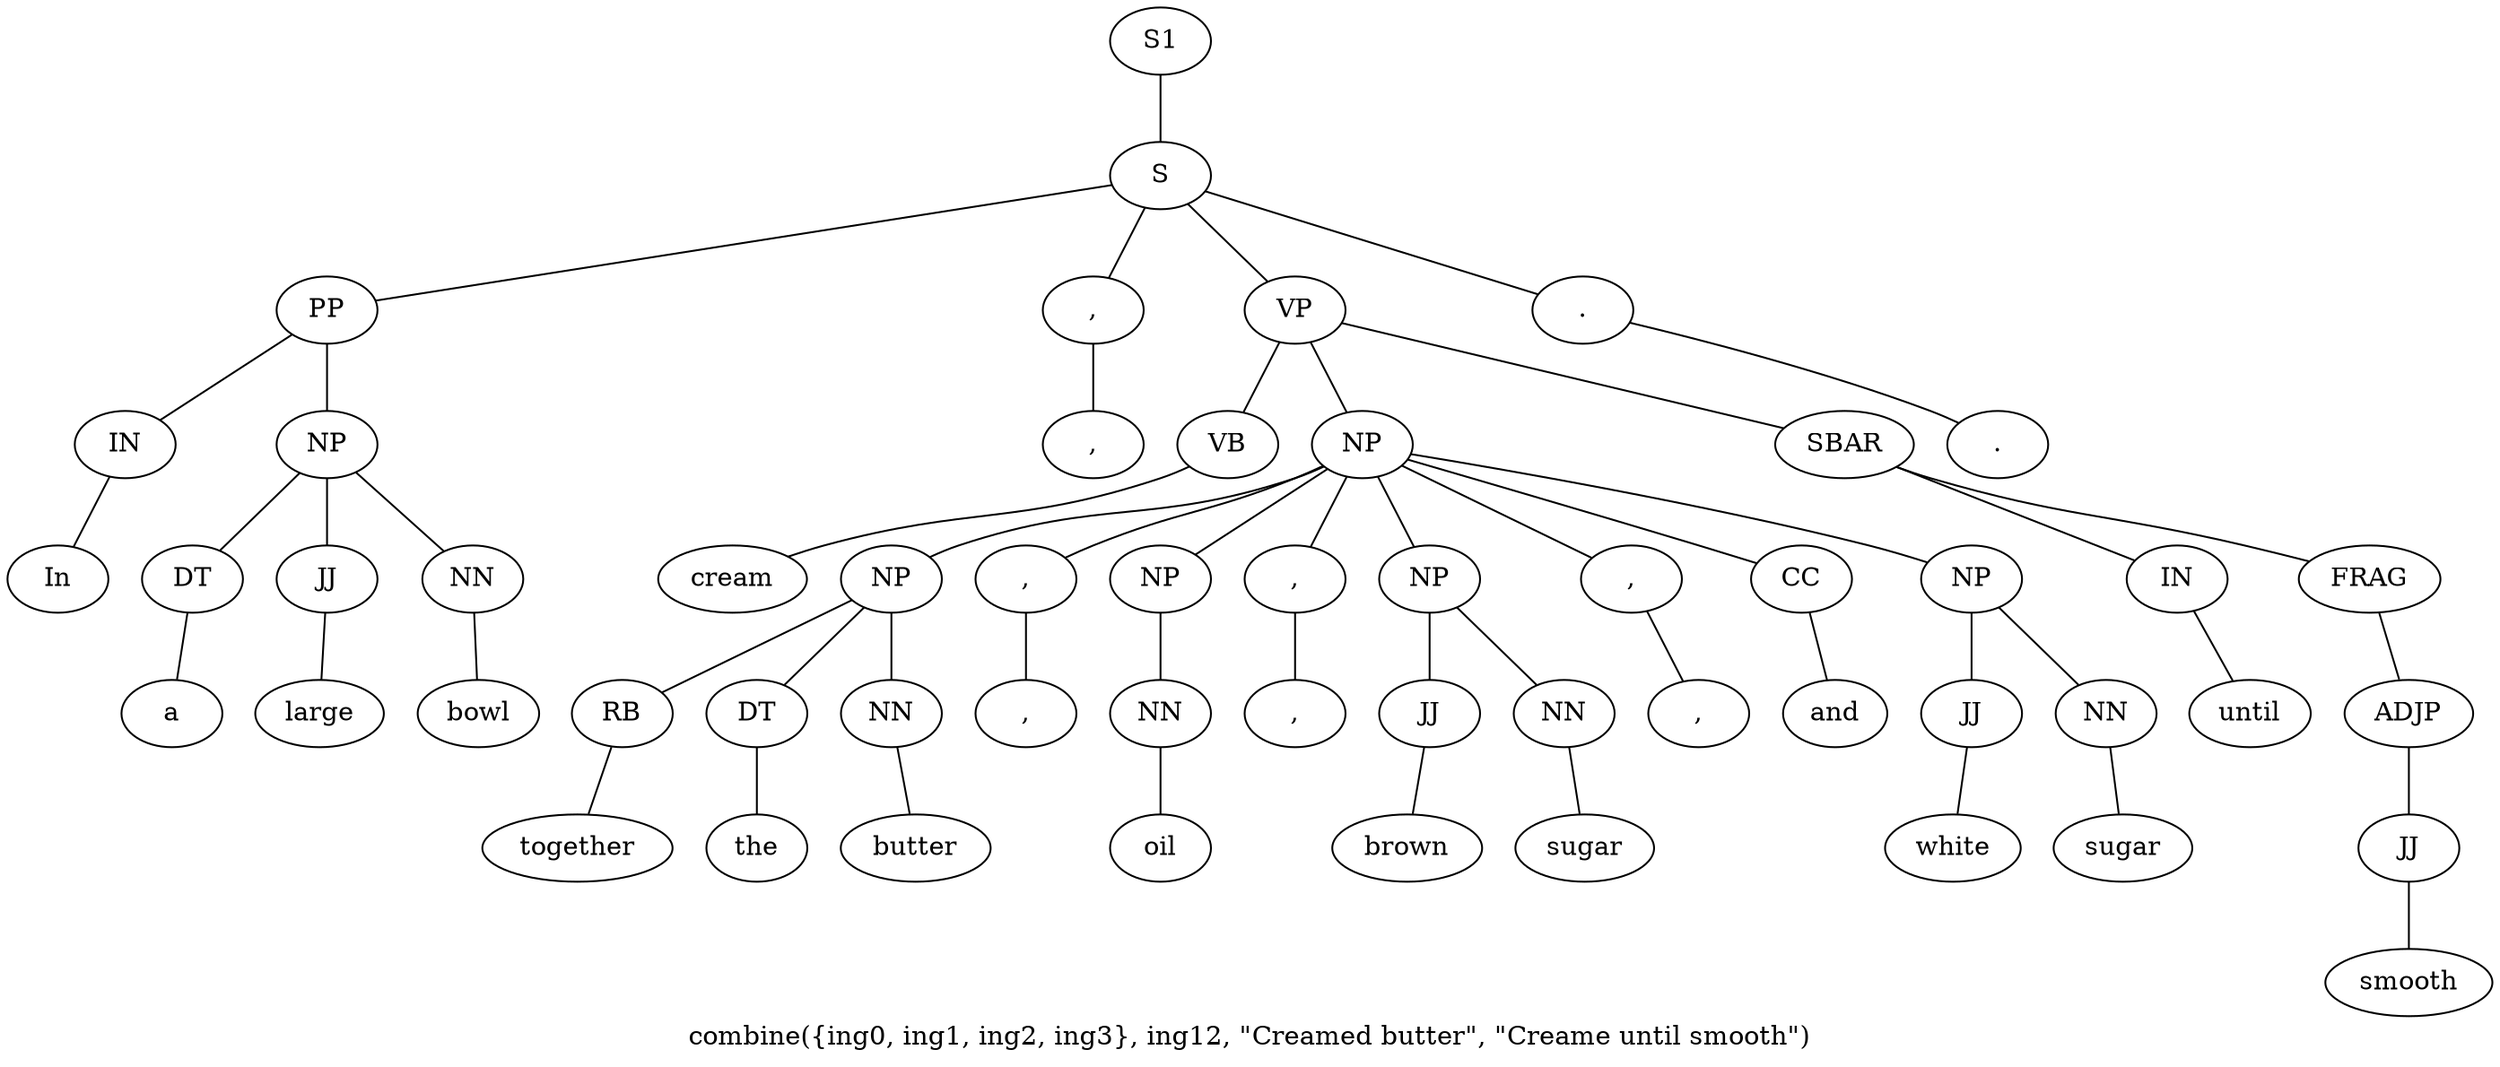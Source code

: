 graph SyntaxGraph {
	label = "combine({ing0, ing1, ing2, ing3}, ing12, \"Creamed butter\", \"Creame until smooth\")";
	Node0 [label="S1"];
	Node1 [label="S"];
	Node2 [label="PP"];
	Node3 [label="IN"];
	Node4 [label="In"];
	Node5 [label="NP"];
	Node6 [label="DT"];
	Node7 [label="a"];
	Node8 [label="JJ"];
	Node9 [label="large"];
	Node10 [label="NN"];
	Node11 [label="bowl"];
	Node12 [label=","];
	Node13 [label=","];
	Node14 [label="VP"];
	Node15 [label="VB"];
	Node16 [label="cream"];
	Node17 [label="NP"];
	Node18 [label="NP"];
	Node19 [label="RB"];
	Node20 [label="together"];
	Node21 [label="DT"];
	Node22 [label="the"];
	Node23 [label="NN"];
	Node24 [label="butter"];
	Node25 [label=","];
	Node26 [label=","];
	Node27 [label="NP"];
	Node28 [label="NN"];
	Node29 [label="oil"];
	Node30 [label=","];
	Node31 [label=","];
	Node32 [label="NP"];
	Node33 [label="JJ"];
	Node34 [label="brown"];
	Node35 [label="NN"];
	Node36 [label="sugar"];
	Node37 [label=","];
	Node38 [label=","];
	Node39 [label="CC"];
	Node40 [label="and"];
	Node41 [label="NP"];
	Node42 [label="JJ"];
	Node43 [label="white"];
	Node44 [label="NN"];
	Node45 [label="sugar"];
	Node46 [label="SBAR"];
	Node47 [label="IN"];
	Node48 [label="until"];
	Node49 [label="FRAG"];
	Node50 [label="ADJP"];
	Node51 [label="JJ"];
	Node52 [label="smooth"];
	Node53 [label="."];
	Node54 [label="."];

	Node0 -- Node1;
	Node1 -- Node2;
	Node1 -- Node12;
	Node1 -- Node14;
	Node1 -- Node53;
	Node2 -- Node3;
	Node2 -- Node5;
	Node3 -- Node4;
	Node5 -- Node6;
	Node5 -- Node8;
	Node5 -- Node10;
	Node6 -- Node7;
	Node8 -- Node9;
	Node10 -- Node11;
	Node12 -- Node13;
	Node14 -- Node15;
	Node14 -- Node17;
	Node14 -- Node46;
	Node15 -- Node16;
	Node17 -- Node18;
	Node17 -- Node25;
	Node17 -- Node27;
	Node17 -- Node30;
	Node17 -- Node32;
	Node17 -- Node37;
	Node17 -- Node39;
	Node17 -- Node41;
	Node18 -- Node19;
	Node18 -- Node21;
	Node18 -- Node23;
	Node19 -- Node20;
	Node21 -- Node22;
	Node23 -- Node24;
	Node25 -- Node26;
	Node27 -- Node28;
	Node28 -- Node29;
	Node30 -- Node31;
	Node32 -- Node33;
	Node32 -- Node35;
	Node33 -- Node34;
	Node35 -- Node36;
	Node37 -- Node38;
	Node39 -- Node40;
	Node41 -- Node42;
	Node41 -- Node44;
	Node42 -- Node43;
	Node44 -- Node45;
	Node46 -- Node47;
	Node46 -- Node49;
	Node47 -- Node48;
	Node49 -- Node50;
	Node50 -- Node51;
	Node51 -- Node52;
	Node53 -- Node54;
}